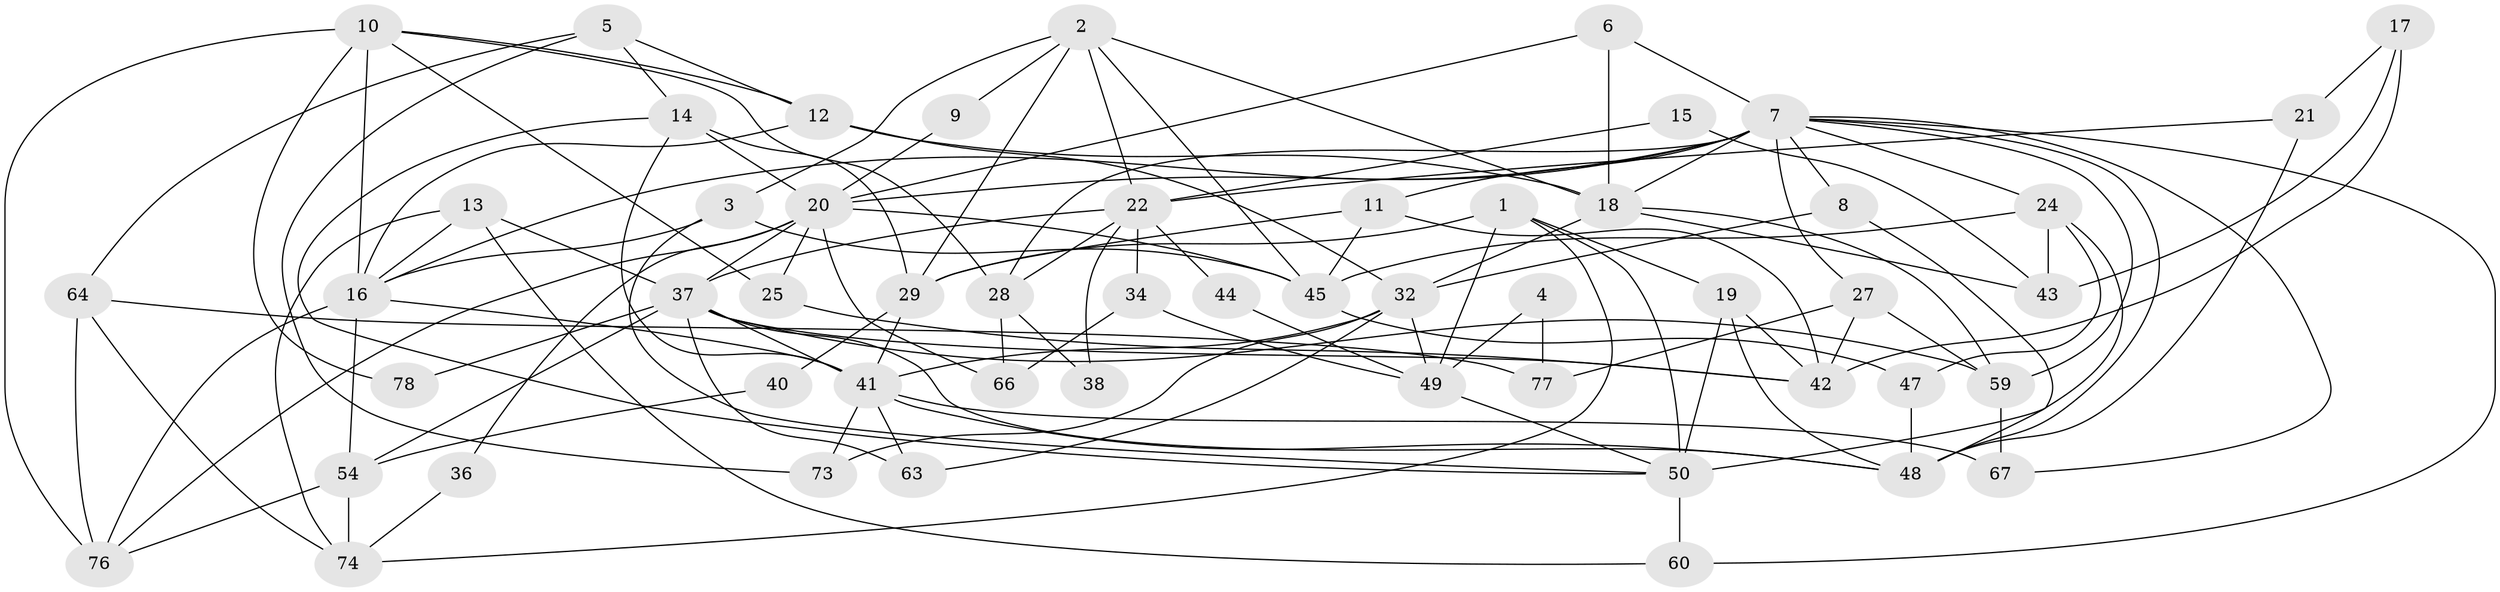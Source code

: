 // Generated by graph-tools (version 1.1) at 2025/52/02/27/25 19:52:08]
// undirected, 54 vertices, 127 edges
graph export_dot {
graph [start="1"]
  node [color=gray90,style=filled];
  1 [super="+35"];
  2 [super="+31"];
  3 [super="+71"];
  4;
  5 [super="+30"];
  6 [super="+62"];
  7 [super="+23"];
  8;
  9;
  10 [super="+57"];
  11 [super="+33"];
  12 [super="+51"];
  13;
  14 [super="+26"];
  15;
  16 [super="+70"];
  17;
  18;
  19;
  20 [super="+53"];
  21 [super="+52"];
  22 [super="+61"];
  24;
  25;
  27 [super="+39"];
  28 [super="+55"];
  29;
  32 [super="+72"];
  34;
  36;
  37 [super="+69"];
  38;
  40;
  41 [super="+58"];
  42 [super="+46"];
  43;
  44;
  45 [super="+65"];
  47;
  48 [super="+75"];
  49 [super="+56"];
  50;
  54;
  59 [super="+68"];
  60;
  63;
  64;
  66;
  67;
  73;
  74;
  76;
  77;
  78;
  1 -- 49 [weight=2];
  1 -- 74;
  1 -- 29;
  1 -- 50;
  1 -- 19;
  2 -- 29;
  2 -- 9;
  2 -- 18;
  2 -- 3;
  2 -- 45;
  2 -- 22;
  3 -- 50;
  3 -- 45;
  3 -- 16;
  4 -- 77;
  4 -- 49;
  5 -- 73;
  5 -- 14;
  5 -- 64;
  5 -- 12;
  6 -- 7;
  6 -- 18;
  6 -- 20;
  7 -- 8;
  7 -- 18;
  7 -- 24;
  7 -- 60;
  7 -- 67;
  7 -- 11;
  7 -- 16;
  7 -- 27;
  7 -- 48;
  7 -- 20;
  7 -- 28;
  7 -- 59;
  8 -- 48;
  8 -- 32;
  9 -- 20;
  10 -- 25;
  10 -- 28;
  10 -- 78;
  10 -- 12;
  10 -- 76;
  10 -- 16;
  11 -- 29;
  11 -- 42;
  11 -- 45;
  12 -- 16;
  12 -- 32;
  12 -- 18;
  13 -- 60;
  13 -- 16;
  13 -- 37 [weight=2];
  13 -- 74;
  14 -- 29;
  14 -- 50;
  14 -- 20;
  14 -- 41;
  15 -- 43;
  15 -- 22;
  16 -- 76;
  16 -- 54;
  16 -- 41;
  17 -- 43;
  17 -- 42;
  17 -- 21;
  18 -- 32;
  18 -- 43;
  18 -- 59;
  19 -- 48;
  19 -- 50;
  19 -- 42;
  20 -- 66;
  20 -- 36;
  20 -- 76;
  20 -- 25;
  20 -- 37;
  20 -- 45;
  21 -- 48;
  21 -- 22;
  22 -- 44;
  22 -- 34;
  22 -- 37 [weight=2];
  22 -- 38;
  22 -- 28;
  24 -- 50;
  24 -- 43;
  24 -- 47;
  24 -- 45;
  25 -- 42;
  27 -- 59;
  27 -- 42;
  27 -- 77;
  28 -- 38;
  28 -- 66;
  29 -- 40;
  29 -- 41;
  32 -- 49;
  32 -- 63;
  32 -- 73;
  32 -- 41;
  34 -- 49;
  34 -- 66;
  36 -- 74;
  37 -- 59;
  37 -- 41;
  37 -- 42;
  37 -- 78;
  37 -- 48;
  37 -- 54;
  37 -- 63;
  40 -- 54;
  41 -- 48;
  41 -- 73;
  41 -- 67;
  41 -- 63;
  44 -- 49 [weight=2];
  45 -- 47;
  47 -- 48;
  49 -- 50;
  50 -- 60;
  54 -- 74;
  54 -- 76;
  59 -- 67;
  64 -- 74;
  64 -- 76;
  64 -- 77;
}
